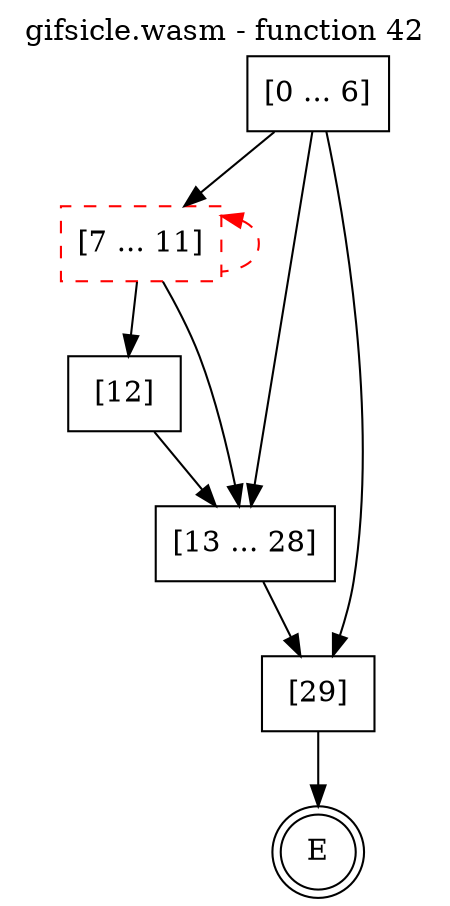 digraph finite_state_machine {
    label = "gifsicle.wasm - function 42"
    labelloc =  t
    labelfontsize = 16
    labelfontcolor = black
    labelfontname = "Helvetica"
    node [shape = doublecircle]; E ;
    node [shape = box];
    node [shape=box, color=black, style=solid] 0[label="[0 ... 6]"]
    node [shape=box, color=red, style=dashed] 7[label="[7 ... 11]"]
    node [shape=box, color=black, style=solid] 12[label="[12]"]
    node [shape=box, color=black, style=solid] 13[label="[13 ... 28]"]
    node [shape=box, color=black, style=solid] 29[label="[29]"]
    0 -> 7;
    0 -> 13;
    0 -> 29;
    7 -> 12;
    7 -> 13;
    7 -> 7[style="dashed" color="red" dir=back];
    12 -> 13;
    13 -> 29;
    29 -> E;
}
